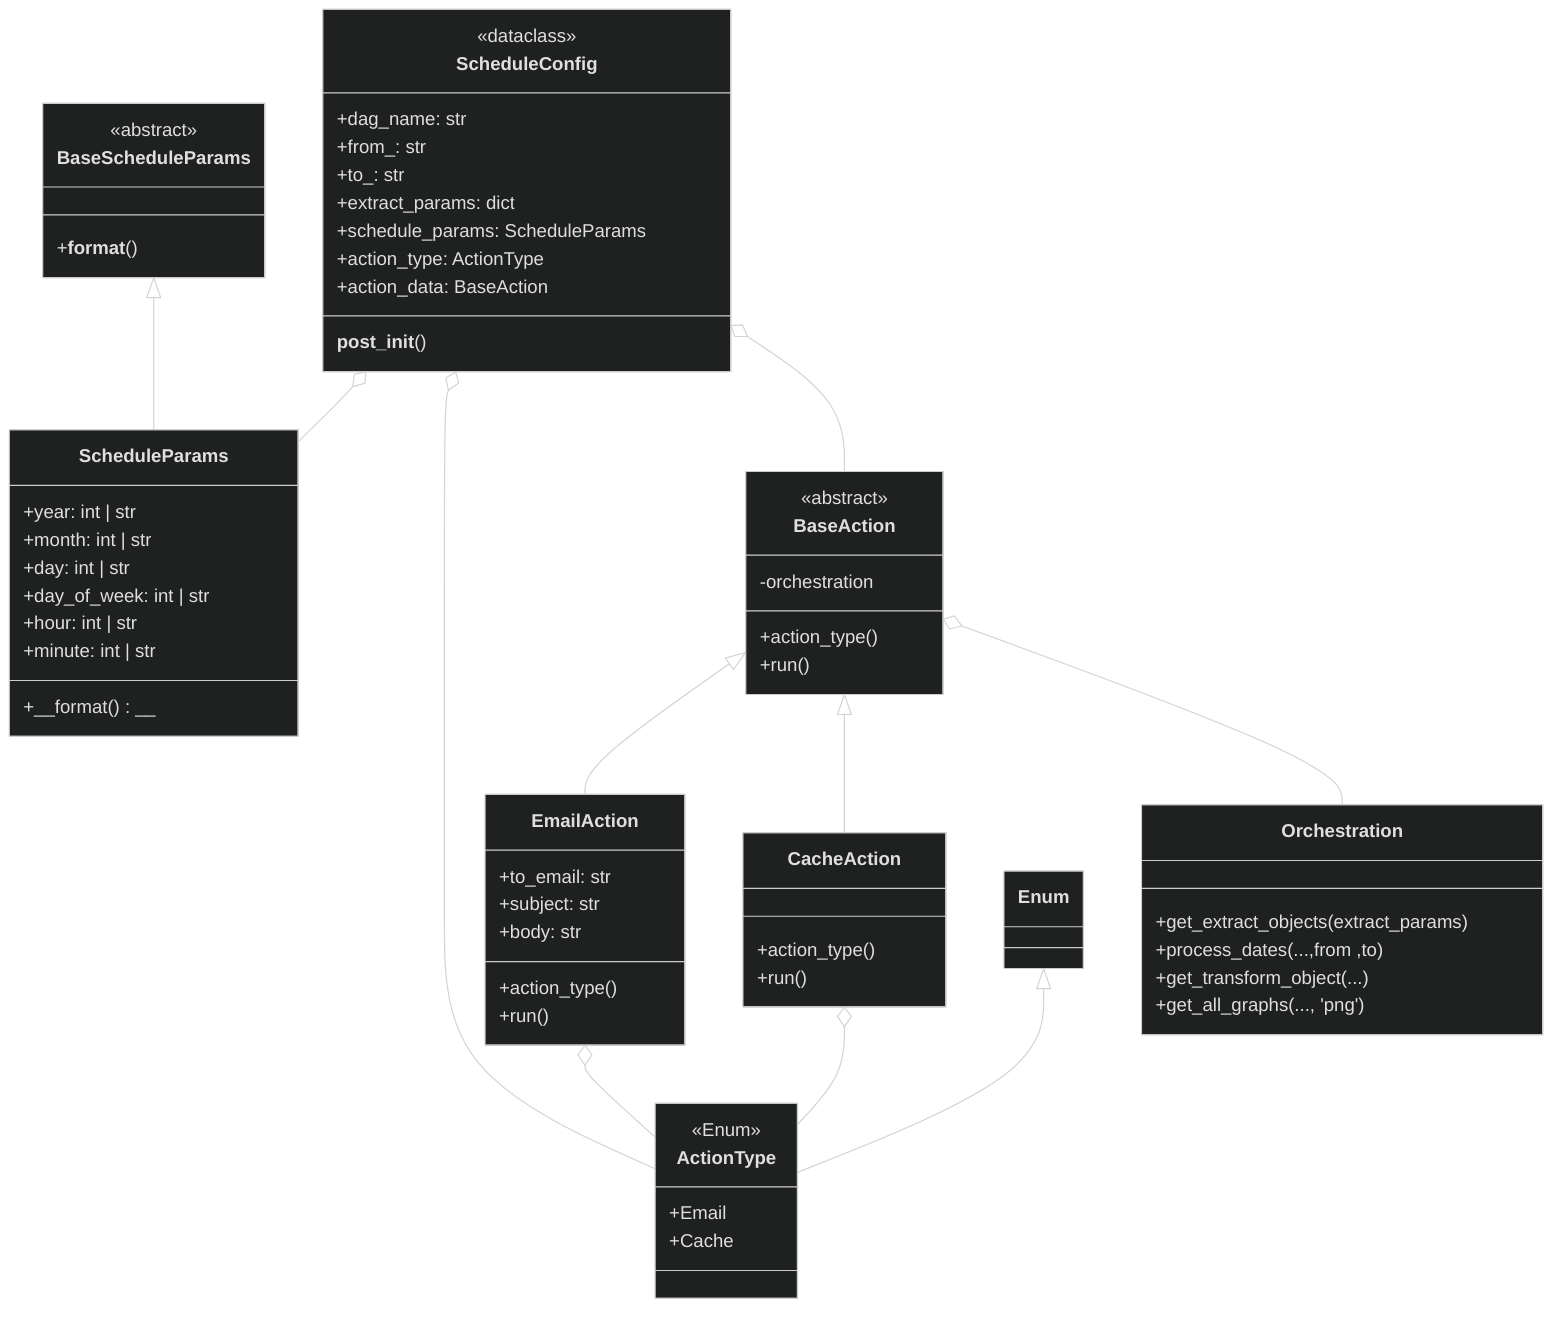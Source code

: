 %%{init: {'theme':'dark'}}%%
classDiagram
    BaseAction <|-- EmailAction
    BaseAction <|-- CacheAction
    BaseAction o-- Orchestration

    BaseScheduleParams <|-- ScheduleParams
    Enum <|-- ActionType

    EmailAction o-- ActionType
    CacheAction o-- ActionType

    ScheduleConfig o-- ScheduleParams
    ScheduleConfig o-- ActionType
    ScheduleConfig o-- BaseAction


    class Orchestration {
    +get_extract_objects(extract_params)
    +process_dates(...,from ,to)
    +get_transform_object(...)
    +get_all_graphs(..., 'png')
    }

    class ScheduleConfig {
    <<dataclass>>
    +dag_name: str
    +from_: str
    +to_: str
    +extract_params: dict
    +schedule_params: ScheduleParams
    +action_type: ActionType
    +action_data: BaseAction
    __post_init__()
    }

    class ActionType {
    <<Enum>>
        +Email
        +Cache
    }

    class BaseAction {
        <<abstract>>
        -orchestration
        +action_type()
        +run()
    }

    class EmailAction {
        +to_email: str
        +subject: str
        +body: str
        +action_type()
        +run()
    }

    class CacheAction {
        +action_type()
        +run()
    }

    class BaseScheduleParams {
        <<abstract>>
        +__format__()
    }

    class ScheduleParams {
        +year: int | str
        +month: int | str
        +day: int | str
        +day_of_week: int | str
        +hour: int | str
        +minute: int | str
        +__format()__
    }